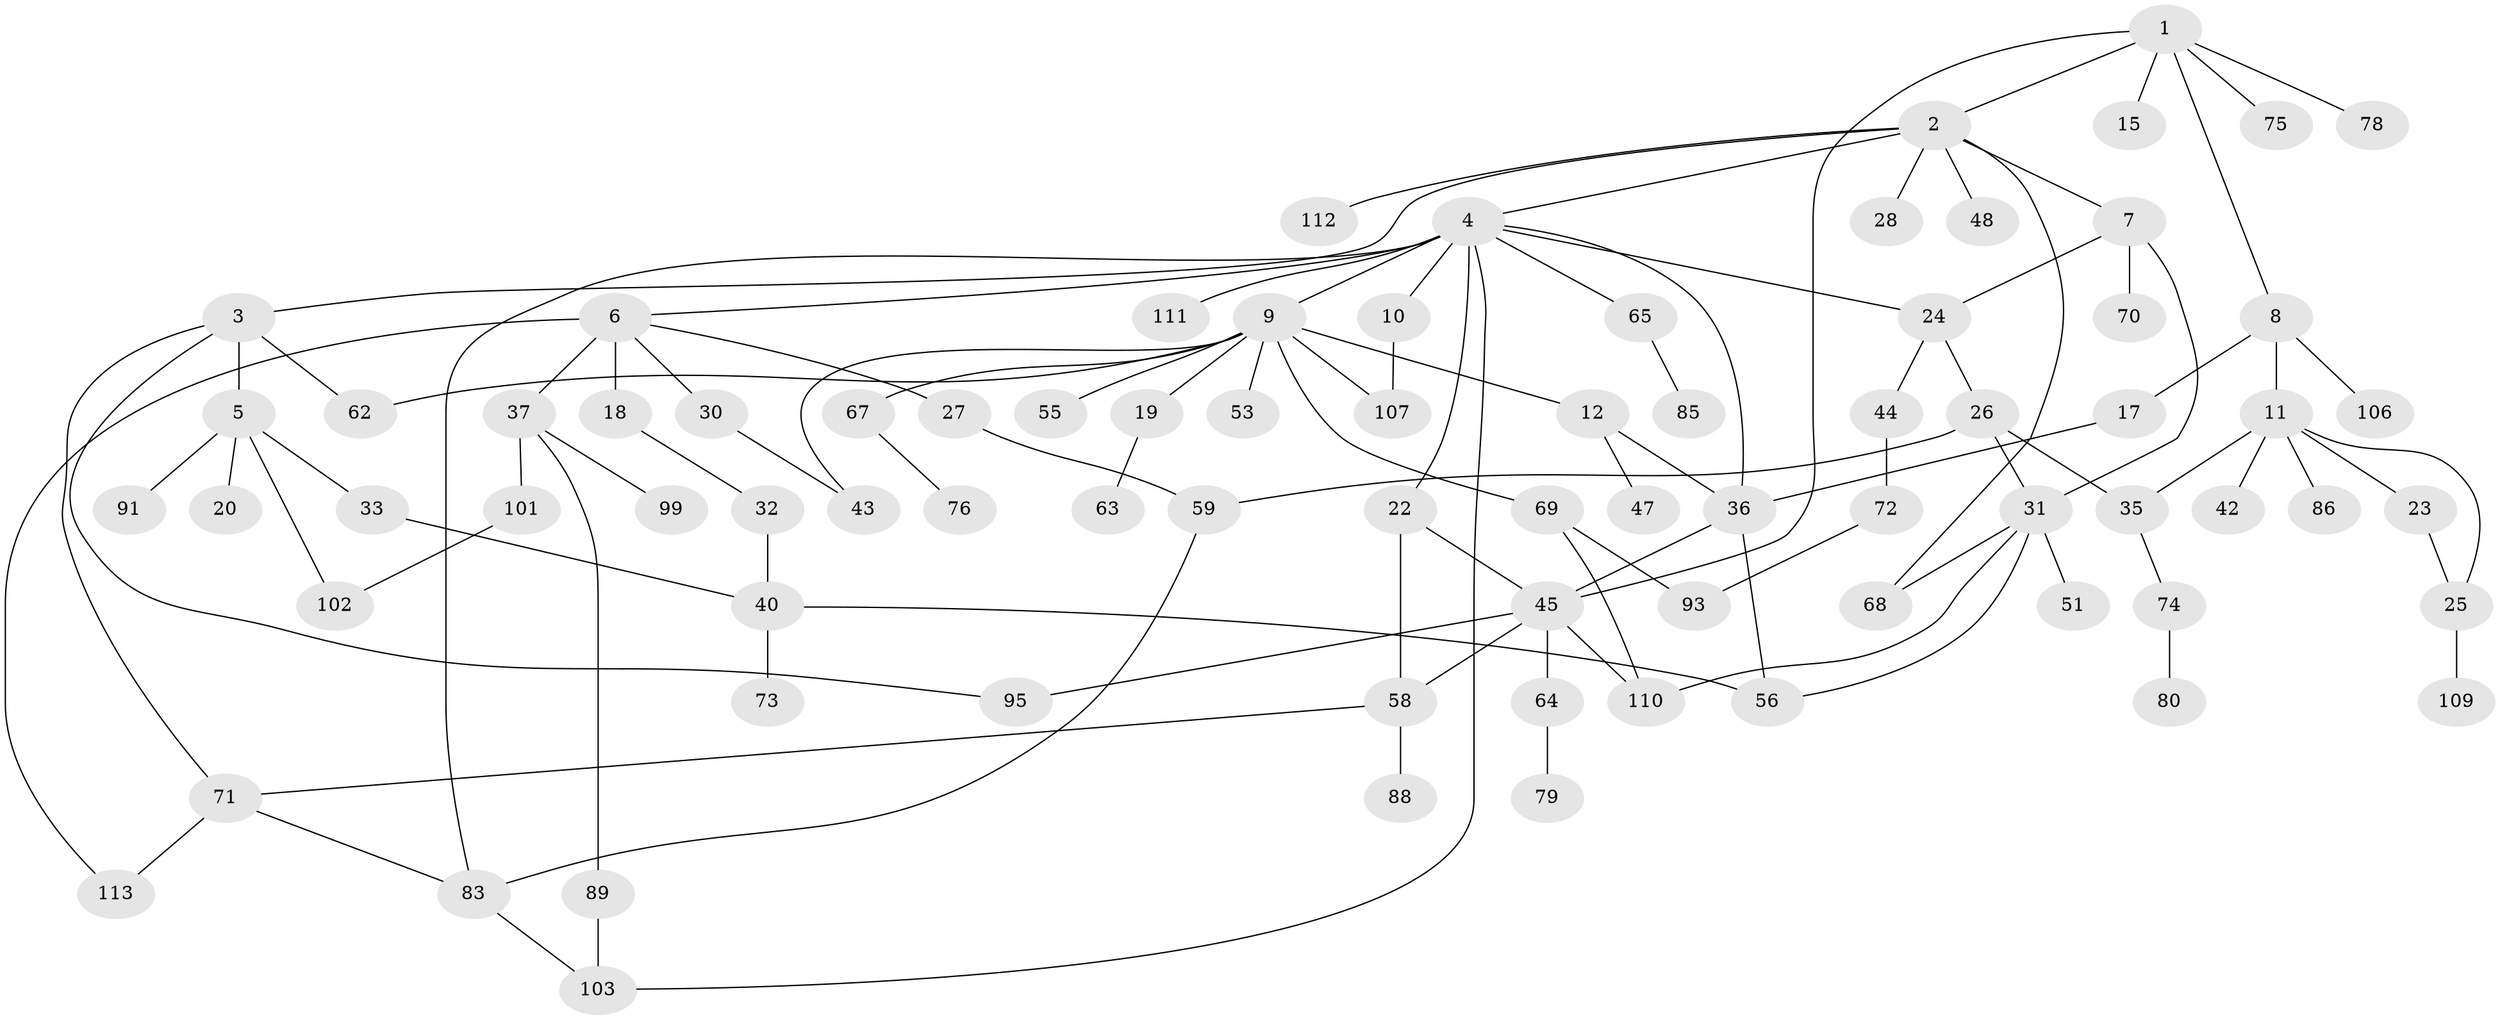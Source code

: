 // Generated by graph-tools (version 1.1) at 2025/51/02/27/25 19:51:38]
// undirected, 80 vertices, 107 edges
graph export_dot {
graph [start="1"]
  node [color=gray90,style=filled];
  1 [super="+13"];
  2 [super="+14"];
  3 [super="+38"];
  4 [super="+21"];
  5 [super="+60"];
  6 [super="+84"];
  7;
  8 [super="+100"];
  9 [super="+49"];
  10 [super="+50"];
  11 [super="+16"];
  12;
  15;
  17;
  18 [super="+61"];
  19;
  20;
  22 [super="+54"];
  23;
  24 [super="+57"];
  25 [super="+29"];
  26 [super="+39"];
  27;
  28;
  30 [super="+81"];
  31 [super="+41"];
  32;
  33 [super="+34"];
  35 [super="+94"];
  36 [super="+92"];
  37;
  40 [super="+77"];
  42;
  43;
  44 [super="+46"];
  45 [super="+52"];
  47;
  48;
  51;
  53;
  55;
  56;
  58 [super="+87"];
  59 [super="+66"];
  62;
  63;
  64;
  65 [super="+82"];
  67;
  68;
  69 [super="+96"];
  70 [super="+98"];
  71 [super="+90"];
  72;
  73 [super="+97"];
  74;
  75;
  76;
  78;
  79;
  80;
  83 [super="+105"];
  85;
  86;
  88 [super="+108"];
  89;
  91;
  93;
  95;
  99;
  101;
  102;
  103 [super="+104"];
  106;
  107;
  109;
  110;
  111;
  112;
  113;
  1 -- 2;
  1 -- 8;
  1 -- 15;
  1 -- 75;
  1 -- 78;
  1 -- 45;
  2 -- 3;
  2 -- 4;
  2 -- 7;
  2 -- 48;
  2 -- 68;
  2 -- 112;
  2 -- 28;
  3 -- 5;
  3 -- 62;
  3 -- 95;
  3 -- 71;
  4 -- 6;
  4 -- 9 [weight=2];
  4 -- 10;
  4 -- 22;
  4 -- 65;
  4 -- 103;
  4 -- 24;
  4 -- 111;
  4 -- 36;
  4 -- 83;
  5 -- 20;
  5 -- 33;
  5 -- 91;
  5 -- 102;
  6 -- 18;
  6 -- 27;
  6 -- 30;
  6 -- 37 [weight=2];
  6 -- 113;
  7 -- 70;
  7 -- 24;
  7 -- 31;
  8 -- 11;
  8 -- 17;
  8 -- 106;
  9 -- 12;
  9 -- 19;
  9 -- 53;
  9 -- 55;
  9 -- 69;
  9 -- 43;
  9 -- 67;
  9 -- 107;
  9 -- 62;
  10 -- 107;
  11 -- 42;
  11 -- 35;
  11 -- 25;
  11 -- 86;
  11 -- 23;
  12 -- 36;
  12 -- 47;
  17 -- 36;
  18 -- 32;
  19 -- 63;
  22 -- 58;
  22 -- 45;
  23 -- 25;
  24 -- 26;
  24 -- 44;
  25 -- 109;
  26 -- 31;
  26 -- 35;
  26 -- 59;
  27 -- 59;
  30 -- 43;
  31 -- 51;
  31 -- 68;
  31 -- 110;
  31 -- 56;
  32 -- 40;
  33 -- 40;
  35 -- 74;
  36 -- 56;
  36 -- 45;
  37 -- 89;
  37 -- 99;
  37 -- 101;
  40 -- 56;
  40 -- 73;
  44 -- 72;
  45 -- 64;
  45 -- 95;
  45 -- 110;
  45 -- 58;
  58 -- 71;
  58 -- 88;
  59 -- 83;
  64 -- 79;
  65 -- 85;
  67 -- 76;
  69 -- 93;
  69 -- 110;
  71 -- 83;
  71 -- 113;
  72 -- 93;
  74 -- 80;
  83 -- 103;
  89 -- 103;
  101 -- 102;
}
